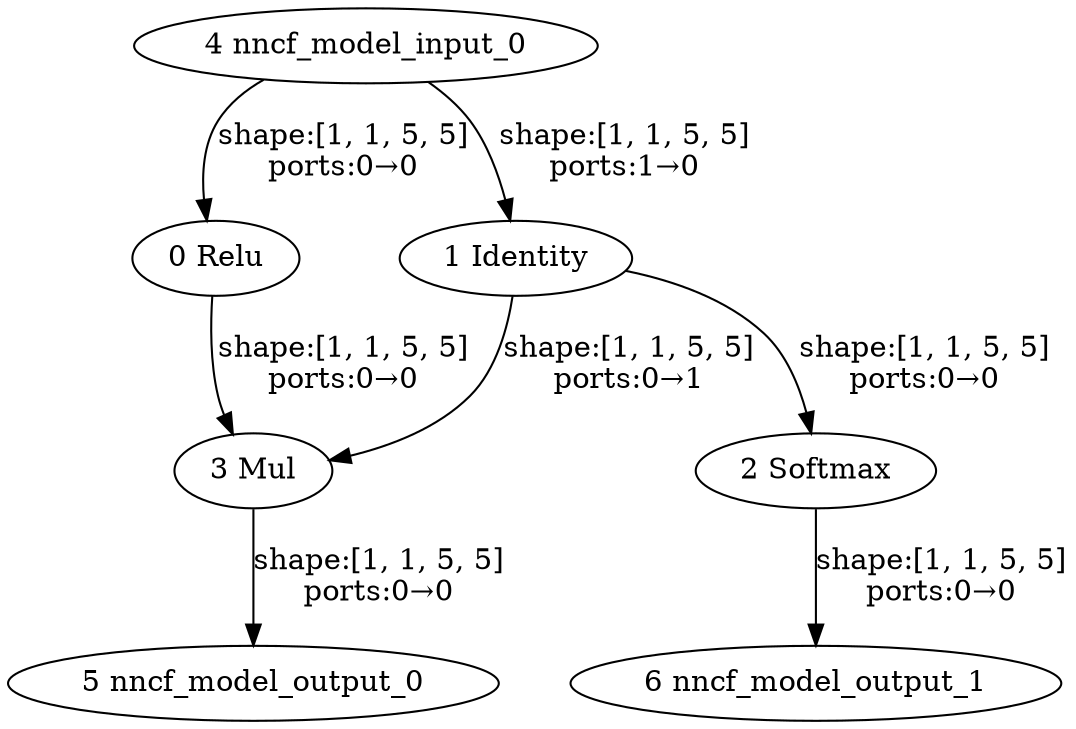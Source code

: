 strict digraph  {
"0 Relu" [id=0, type=Relu];
"1 Identity" [id=1, type=Identity];
"2 Softmax" [id=2, type=Softmax];
"3 Mul" [id=3, type=Mul];
"4 nncf_model_input_0" [id=4, type=nncf_model_input];
"5 nncf_model_output_0" [id=5, type=nncf_model_output];
"6 nncf_model_output_1" [id=6, type=nncf_model_output];
"0 Relu" -> "3 Mul"  [label="shape:[1, 1, 5, 5]\nports:0→0", style=solid];
"1 Identity" -> "2 Softmax"  [label="shape:[1, 1, 5, 5]\nports:0→0", style=solid];
"1 Identity" -> "3 Mul"  [label="shape:[1, 1, 5, 5]\nports:0→1", style=solid];
"2 Softmax" -> "6 nncf_model_output_1"  [label="shape:[1, 1, 5, 5]\nports:0→0", style=solid];
"3 Mul" -> "5 nncf_model_output_0"  [label="shape:[1, 1, 5, 5]\nports:0→0", style=solid];
"4 nncf_model_input_0" -> "0 Relu"  [label="shape:[1, 1, 5, 5]\nports:0→0", style=solid];
"4 nncf_model_input_0" -> "1 Identity"  [label="shape:[1, 1, 5, 5]\nports:1→0", style=solid];
}
